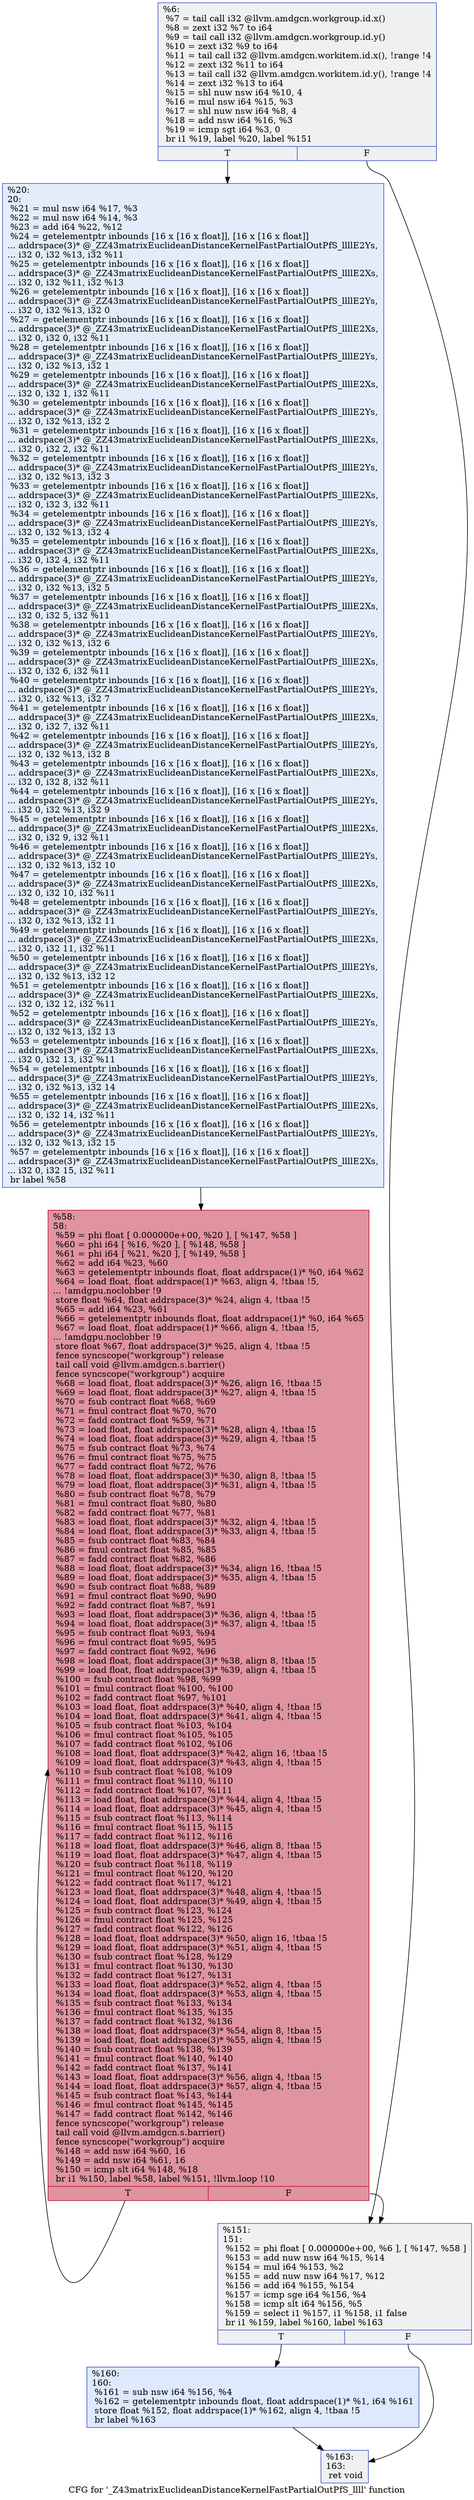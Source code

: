 digraph "CFG for '_Z43matrixEuclideanDistanceKernelFastPartialOutPfS_llll' function" {
	label="CFG for '_Z43matrixEuclideanDistanceKernelFastPartialOutPfS_llll' function";

	Node0x4af5b00 [shape=record,color="#3d50c3ff", style=filled, fillcolor="#d9dce170",label="{%6:\l  %7 = tail call i32 @llvm.amdgcn.workgroup.id.x()\l  %8 = zext i32 %7 to i64\l  %9 = tail call i32 @llvm.amdgcn.workgroup.id.y()\l  %10 = zext i32 %9 to i64\l  %11 = tail call i32 @llvm.amdgcn.workitem.id.x(), !range !4\l  %12 = zext i32 %11 to i64\l  %13 = tail call i32 @llvm.amdgcn.workitem.id.y(), !range !4\l  %14 = zext i32 %13 to i64\l  %15 = shl nuw nsw i64 %10, 4\l  %16 = mul nsw i64 %15, %3\l  %17 = shl nuw nsw i64 %8, 4\l  %18 = add nsw i64 %16, %3\l  %19 = icmp sgt i64 %3, 0\l  br i1 %19, label %20, label %151\l|{<s0>T|<s1>F}}"];
	Node0x4af5b00:s0 -> Node0x4af7fd0;
	Node0x4af5b00:s1 -> Node0x4af8060;
	Node0x4af7fd0 [shape=record,color="#3d50c3ff", style=filled, fillcolor="#c1d4f470",label="{%20:\l20:                                               \l  %21 = mul nsw i64 %17, %3\l  %22 = mul nsw i64 %14, %3\l  %23 = add i64 %22, %12\l  %24 = getelementptr inbounds [16 x [16 x float]], [16 x [16 x float]]\l... addrspace(3)* @_ZZ43matrixEuclideanDistanceKernelFastPartialOutPfS_llllE2Ys,\l... i32 0, i32 %13, i32 %11\l  %25 = getelementptr inbounds [16 x [16 x float]], [16 x [16 x float]]\l... addrspace(3)* @_ZZ43matrixEuclideanDistanceKernelFastPartialOutPfS_llllE2Xs,\l... i32 0, i32 %11, i32 %13\l  %26 = getelementptr inbounds [16 x [16 x float]], [16 x [16 x float]]\l... addrspace(3)* @_ZZ43matrixEuclideanDistanceKernelFastPartialOutPfS_llllE2Ys,\l... i32 0, i32 %13, i32 0\l  %27 = getelementptr inbounds [16 x [16 x float]], [16 x [16 x float]]\l... addrspace(3)* @_ZZ43matrixEuclideanDistanceKernelFastPartialOutPfS_llllE2Xs,\l... i32 0, i32 0, i32 %11\l  %28 = getelementptr inbounds [16 x [16 x float]], [16 x [16 x float]]\l... addrspace(3)* @_ZZ43matrixEuclideanDistanceKernelFastPartialOutPfS_llllE2Ys,\l... i32 0, i32 %13, i32 1\l  %29 = getelementptr inbounds [16 x [16 x float]], [16 x [16 x float]]\l... addrspace(3)* @_ZZ43matrixEuclideanDistanceKernelFastPartialOutPfS_llllE2Xs,\l... i32 0, i32 1, i32 %11\l  %30 = getelementptr inbounds [16 x [16 x float]], [16 x [16 x float]]\l... addrspace(3)* @_ZZ43matrixEuclideanDistanceKernelFastPartialOutPfS_llllE2Ys,\l... i32 0, i32 %13, i32 2\l  %31 = getelementptr inbounds [16 x [16 x float]], [16 x [16 x float]]\l... addrspace(3)* @_ZZ43matrixEuclideanDistanceKernelFastPartialOutPfS_llllE2Xs,\l... i32 0, i32 2, i32 %11\l  %32 = getelementptr inbounds [16 x [16 x float]], [16 x [16 x float]]\l... addrspace(3)* @_ZZ43matrixEuclideanDistanceKernelFastPartialOutPfS_llllE2Ys,\l... i32 0, i32 %13, i32 3\l  %33 = getelementptr inbounds [16 x [16 x float]], [16 x [16 x float]]\l... addrspace(3)* @_ZZ43matrixEuclideanDistanceKernelFastPartialOutPfS_llllE2Xs,\l... i32 0, i32 3, i32 %11\l  %34 = getelementptr inbounds [16 x [16 x float]], [16 x [16 x float]]\l... addrspace(3)* @_ZZ43matrixEuclideanDistanceKernelFastPartialOutPfS_llllE2Ys,\l... i32 0, i32 %13, i32 4\l  %35 = getelementptr inbounds [16 x [16 x float]], [16 x [16 x float]]\l... addrspace(3)* @_ZZ43matrixEuclideanDistanceKernelFastPartialOutPfS_llllE2Xs,\l... i32 0, i32 4, i32 %11\l  %36 = getelementptr inbounds [16 x [16 x float]], [16 x [16 x float]]\l... addrspace(3)* @_ZZ43matrixEuclideanDistanceKernelFastPartialOutPfS_llllE2Ys,\l... i32 0, i32 %13, i32 5\l  %37 = getelementptr inbounds [16 x [16 x float]], [16 x [16 x float]]\l... addrspace(3)* @_ZZ43matrixEuclideanDistanceKernelFastPartialOutPfS_llllE2Xs,\l... i32 0, i32 5, i32 %11\l  %38 = getelementptr inbounds [16 x [16 x float]], [16 x [16 x float]]\l... addrspace(3)* @_ZZ43matrixEuclideanDistanceKernelFastPartialOutPfS_llllE2Ys,\l... i32 0, i32 %13, i32 6\l  %39 = getelementptr inbounds [16 x [16 x float]], [16 x [16 x float]]\l... addrspace(3)* @_ZZ43matrixEuclideanDistanceKernelFastPartialOutPfS_llllE2Xs,\l... i32 0, i32 6, i32 %11\l  %40 = getelementptr inbounds [16 x [16 x float]], [16 x [16 x float]]\l... addrspace(3)* @_ZZ43matrixEuclideanDistanceKernelFastPartialOutPfS_llllE2Ys,\l... i32 0, i32 %13, i32 7\l  %41 = getelementptr inbounds [16 x [16 x float]], [16 x [16 x float]]\l... addrspace(3)* @_ZZ43matrixEuclideanDistanceKernelFastPartialOutPfS_llllE2Xs,\l... i32 0, i32 7, i32 %11\l  %42 = getelementptr inbounds [16 x [16 x float]], [16 x [16 x float]]\l... addrspace(3)* @_ZZ43matrixEuclideanDistanceKernelFastPartialOutPfS_llllE2Ys,\l... i32 0, i32 %13, i32 8\l  %43 = getelementptr inbounds [16 x [16 x float]], [16 x [16 x float]]\l... addrspace(3)* @_ZZ43matrixEuclideanDistanceKernelFastPartialOutPfS_llllE2Xs,\l... i32 0, i32 8, i32 %11\l  %44 = getelementptr inbounds [16 x [16 x float]], [16 x [16 x float]]\l... addrspace(3)* @_ZZ43matrixEuclideanDistanceKernelFastPartialOutPfS_llllE2Ys,\l... i32 0, i32 %13, i32 9\l  %45 = getelementptr inbounds [16 x [16 x float]], [16 x [16 x float]]\l... addrspace(3)* @_ZZ43matrixEuclideanDistanceKernelFastPartialOutPfS_llllE2Xs,\l... i32 0, i32 9, i32 %11\l  %46 = getelementptr inbounds [16 x [16 x float]], [16 x [16 x float]]\l... addrspace(3)* @_ZZ43matrixEuclideanDistanceKernelFastPartialOutPfS_llllE2Ys,\l... i32 0, i32 %13, i32 10\l  %47 = getelementptr inbounds [16 x [16 x float]], [16 x [16 x float]]\l... addrspace(3)* @_ZZ43matrixEuclideanDistanceKernelFastPartialOutPfS_llllE2Xs,\l... i32 0, i32 10, i32 %11\l  %48 = getelementptr inbounds [16 x [16 x float]], [16 x [16 x float]]\l... addrspace(3)* @_ZZ43matrixEuclideanDistanceKernelFastPartialOutPfS_llllE2Ys,\l... i32 0, i32 %13, i32 11\l  %49 = getelementptr inbounds [16 x [16 x float]], [16 x [16 x float]]\l... addrspace(3)* @_ZZ43matrixEuclideanDistanceKernelFastPartialOutPfS_llllE2Xs,\l... i32 0, i32 11, i32 %11\l  %50 = getelementptr inbounds [16 x [16 x float]], [16 x [16 x float]]\l... addrspace(3)* @_ZZ43matrixEuclideanDistanceKernelFastPartialOutPfS_llllE2Ys,\l... i32 0, i32 %13, i32 12\l  %51 = getelementptr inbounds [16 x [16 x float]], [16 x [16 x float]]\l... addrspace(3)* @_ZZ43matrixEuclideanDistanceKernelFastPartialOutPfS_llllE2Xs,\l... i32 0, i32 12, i32 %11\l  %52 = getelementptr inbounds [16 x [16 x float]], [16 x [16 x float]]\l... addrspace(3)* @_ZZ43matrixEuclideanDistanceKernelFastPartialOutPfS_llllE2Ys,\l... i32 0, i32 %13, i32 13\l  %53 = getelementptr inbounds [16 x [16 x float]], [16 x [16 x float]]\l... addrspace(3)* @_ZZ43matrixEuclideanDistanceKernelFastPartialOutPfS_llllE2Xs,\l... i32 0, i32 13, i32 %11\l  %54 = getelementptr inbounds [16 x [16 x float]], [16 x [16 x float]]\l... addrspace(3)* @_ZZ43matrixEuclideanDistanceKernelFastPartialOutPfS_llllE2Ys,\l... i32 0, i32 %13, i32 14\l  %55 = getelementptr inbounds [16 x [16 x float]], [16 x [16 x float]]\l... addrspace(3)* @_ZZ43matrixEuclideanDistanceKernelFastPartialOutPfS_llllE2Xs,\l... i32 0, i32 14, i32 %11\l  %56 = getelementptr inbounds [16 x [16 x float]], [16 x [16 x float]]\l... addrspace(3)* @_ZZ43matrixEuclideanDistanceKernelFastPartialOutPfS_llllE2Ys,\l... i32 0, i32 %13, i32 15\l  %57 = getelementptr inbounds [16 x [16 x float]], [16 x [16 x float]]\l... addrspace(3)* @_ZZ43matrixEuclideanDistanceKernelFastPartialOutPfS_llllE2Xs,\l... i32 0, i32 15, i32 %11\l  br label %58\l}"];
	Node0x4af7fd0 -> Node0x4afa5a0;
	Node0x4afa5a0 [shape=record,color="#b70d28ff", style=filled, fillcolor="#b70d2870",label="{%58:\l58:                                               \l  %59 = phi float [ 0.000000e+00, %20 ], [ %147, %58 ]\l  %60 = phi i64 [ %16, %20 ], [ %148, %58 ]\l  %61 = phi i64 [ %21, %20 ], [ %149, %58 ]\l  %62 = add i64 %23, %60\l  %63 = getelementptr inbounds float, float addrspace(1)* %0, i64 %62\l  %64 = load float, float addrspace(1)* %63, align 4, !tbaa !5,\l... !amdgpu.noclobber !9\l  store float %64, float addrspace(3)* %24, align 4, !tbaa !5\l  %65 = add i64 %23, %61\l  %66 = getelementptr inbounds float, float addrspace(1)* %0, i64 %65\l  %67 = load float, float addrspace(1)* %66, align 4, !tbaa !5,\l... !amdgpu.noclobber !9\l  store float %67, float addrspace(3)* %25, align 4, !tbaa !5\l  fence syncscope(\"workgroup\") release\l  tail call void @llvm.amdgcn.s.barrier()\l  fence syncscope(\"workgroup\") acquire\l  %68 = load float, float addrspace(3)* %26, align 16, !tbaa !5\l  %69 = load float, float addrspace(3)* %27, align 4, !tbaa !5\l  %70 = fsub contract float %68, %69\l  %71 = fmul contract float %70, %70\l  %72 = fadd contract float %59, %71\l  %73 = load float, float addrspace(3)* %28, align 4, !tbaa !5\l  %74 = load float, float addrspace(3)* %29, align 4, !tbaa !5\l  %75 = fsub contract float %73, %74\l  %76 = fmul contract float %75, %75\l  %77 = fadd contract float %72, %76\l  %78 = load float, float addrspace(3)* %30, align 8, !tbaa !5\l  %79 = load float, float addrspace(3)* %31, align 4, !tbaa !5\l  %80 = fsub contract float %78, %79\l  %81 = fmul contract float %80, %80\l  %82 = fadd contract float %77, %81\l  %83 = load float, float addrspace(3)* %32, align 4, !tbaa !5\l  %84 = load float, float addrspace(3)* %33, align 4, !tbaa !5\l  %85 = fsub contract float %83, %84\l  %86 = fmul contract float %85, %85\l  %87 = fadd contract float %82, %86\l  %88 = load float, float addrspace(3)* %34, align 16, !tbaa !5\l  %89 = load float, float addrspace(3)* %35, align 4, !tbaa !5\l  %90 = fsub contract float %88, %89\l  %91 = fmul contract float %90, %90\l  %92 = fadd contract float %87, %91\l  %93 = load float, float addrspace(3)* %36, align 4, !tbaa !5\l  %94 = load float, float addrspace(3)* %37, align 4, !tbaa !5\l  %95 = fsub contract float %93, %94\l  %96 = fmul contract float %95, %95\l  %97 = fadd contract float %92, %96\l  %98 = load float, float addrspace(3)* %38, align 8, !tbaa !5\l  %99 = load float, float addrspace(3)* %39, align 4, !tbaa !5\l  %100 = fsub contract float %98, %99\l  %101 = fmul contract float %100, %100\l  %102 = fadd contract float %97, %101\l  %103 = load float, float addrspace(3)* %40, align 4, !tbaa !5\l  %104 = load float, float addrspace(3)* %41, align 4, !tbaa !5\l  %105 = fsub contract float %103, %104\l  %106 = fmul contract float %105, %105\l  %107 = fadd contract float %102, %106\l  %108 = load float, float addrspace(3)* %42, align 16, !tbaa !5\l  %109 = load float, float addrspace(3)* %43, align 4, !tbaa !5\l  %110 = fsub contract float %108, %109\l  %111 = fmul contract float %110, %110\l  %112 = fadd contract float %107, %111\l  %113 = load float, float addrspace(3)* %44, align 4, !tbaa !5\l  %114 = load float, float addrspace(3)* %45, align 4, !tbaa !5\l  %115 = fsub contract float %113, %114\l  %116 = fmul contract float %115, %115\l  %117 = fadd contract float %112, %116\l  %118 = load float, float addrspace(3)* %46, align 8, !tbaa !5\l  %119 = load float, float addrspace(3)* %47, align 4, !tbaa !5\l  %120 = fsub contract float %118, %119\l  %121 = fmul contract float %120, %120\l  %122 = fadd contract float %117, %121\l  %123 = load float, float addrspace(3)* %48, align 4, !tbaa !5\l  %124 = load float, float addrspace(3)* %49, align 4, !tbaa !5\l  %125 = fsub contract float %123, %124\l  %126 = fmul contract float %125, %125\l  %127 = fadd contract float %122, %126\l  %128 = load float, float addrspace(3)* %50, align 16, !tbaa !5\l  %129 = load float, float addrspace(3)* %51, align 4, !tbaa !5\l  %130 = fsub contract float %128, %129\l  %131 = fmul contract float %130, %130\l  %132 = fadd contract float %127, %131\l  %133 = load float, float addrspace(3)* %52, align 4, !tbaa !5\l  %134 = load float, float addrspace(3)* %53, align 4, !tbaa !5\l  %135 = fsub contract float %133, %134\l  %136 = fmul contract float %135, %135\l  %137 = fadd contract float %132, %136\l  %138 = load float, float addrspace(3)* %54, align 8, !tbaa !5\l  %139 = load float, float addrspace(3)* %55, align 4, !tbaa !5\l  %140 = fsub contract float %138, %139\l  %141 = fmul contract float %140, %140\l  %142 = fadd contract float %137, %141\l  %143 = load float, float addrspace(3)* %56, align 4, !tbaa !5\l  %144 = load float, float addrspace(3)* %57, align 4, !tbaa !5\l  %145 = fsub contract float %143, %144\l  %146 = fmul contract float %145, %145\l  %147 = fadd contract float %142, %146\l  fence syncscope(\"workgroup\") release\l  tail call void @llvm.amdgcn.s.barrier()\l  fence syncscope(\"workgroup\") acquire\l  %148 = add nsw i64 %60, 16\l  %149 = add nsw i64 %61, 16\l  %150 = icmp slt i64 %148, %18\l  br i1 %150, label %58, label %151, !llvm.loop !10\l|{<s0>T|<s1>F}}"];
	Node0x4afa5a0:s0 -> Node0x4afa5a0;
	Node0x4afa5a0:s1 -> Node0x4af8060;
	Node0x4af8060 [shape=record,color="#3d50c3ff", style=filled, fillcolor="#d9dce170",label="{%151:\l151:                                              \l  %152 = phi float [ 0.000000e+00, %6 ], [ %147, %58 ]\l  %153 = add nuw nsw i64 %15, %14\l  %154 = mul i64 %153, %2\l  %155 = add nuw nsw i64 %17, %12\l  %156 = add i64 %155, %154\l  %157 = icmp sge i64 %156, %4\l  %158 = icmp slt i64 %156, %5\l  %159 = select i1 %157, i1 %158, i1 false\l  br i1 %159, label %160, label %163\l|{<s0>T|<s1>F}}"];
	Node0x4af8060:s0 -> Node0x4b00290;
	Node0x4af8060:s1 -> Node0x4b002e0;
	Node0x4b00290 [shape=record,color="#3d50c3ff", style=filled, fillcolor="#b5cdfa70",label="{%160:\l160:                                              \l  %161 = sub nsw i64 %156, %4\l  %162 = getelementptr inbounds float, float addrspace(1)* %1, i64 %161\l  store float %152, float addrspace(1)* %162, align 4, !tbaa !5\l  br label %163\l}"];
	Node0x4b00290 -> Node0x4b002e0;
	Node0x4b002e0 [shape=record,color="#3d50c3ff", style=filled, fillcolor="#d9dce170",label="{%163:\l163:                                              \l  ret void\l}"];
}
